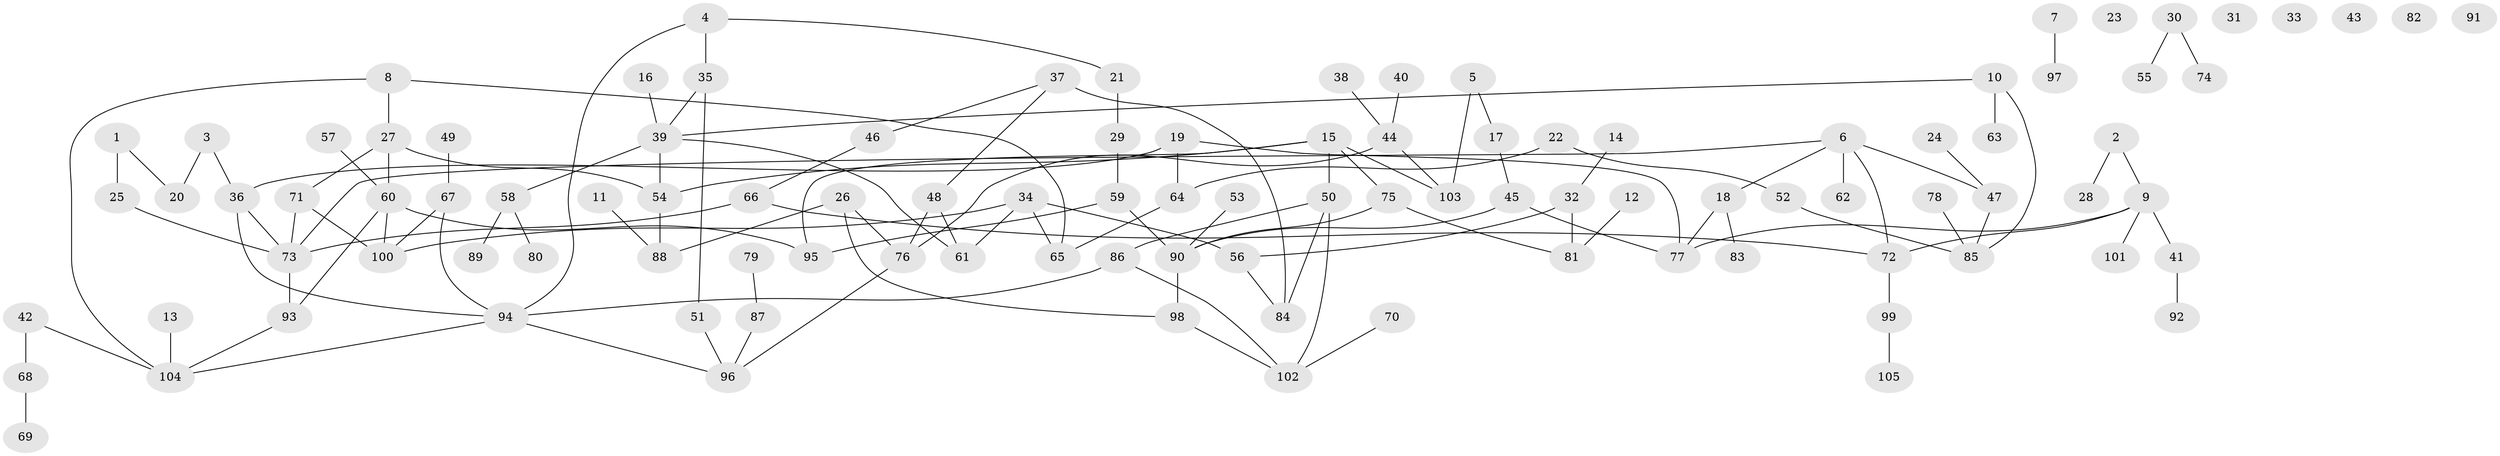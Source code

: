 // coarse degree distribution, {2: 0.16176470588235295, 1: 0.29411764705882354, 4: 0.17647058823529413, 3: 0.11764705882352941, 5: 0.08823529411764706, 7: 0.04411764705882353, 0: 0.08823529411764706, 6: 0.014705882352941176, 9: 0.014705882352941176}
// Generated by graph-tools (version 1.1) at 2025/41/03/06/25 10:41:24]
// undirected, 105 vertices, 128 edges
graph export_dot {
graph [start="1"]
  node [color=gray90,style=filled];
  1;
  2;
  3;
  4;
  5;
  6;
  7;
  8;
  9;
  10;
  11;
  12;
  13;
  14;
  15;
  16;
  17;
  18;
  19;
  20;
  21;
  22;
  23;
  24;
  25;
  26;
  27;
  28;
  29;
  30;
  31;
  32;
  33;
  34;
  35;
  36;
  37;
  38;
  39;
  40;
  41;
  42;
  43;
  44;
  45;
  46;
  47;
  48;
  49;
  50;
  51;
  52;
  53;
  54;
  55;
  56;
  57;
  58;
  59;
  60;
  61;
  62;
  63;
  64;
  65;
  66;
  67;
  68;
  69;
  70;
  71;
  72;
  73;
  74;
  75;
  76;
  77;
  78;
  79;
  80;
  81;
  82;
  83;
  84;
  85;
  86;
  87;
  88;
  89;
  90;
  91;
  92;
  93;
  94;
  95;
  96;
  97;
  98;
  99;
  100;
  101;
  102;
  103;
  104;
  105;
  1 -- 20;
  1 -- 25;
  2 -- 9;
  2 -- 28;
  3 -- 20;
  3 -- 36;
  4 -- 21;
  4 -- 35;
  4 -- 94;
  5 -- 17;
  5 -- 103;
  6 -- 18;
  6 -- 47;
  6 -- 62;
  6 -- 72;
  6 -- 73;
  7 -- 97;
  8 -- 27;
  8 -- 65;
  8 -- 104;
  9 -- 41;
  9 -- 72;
  9 -- 77;
  9 -- 101;
  10 -- 39;
  10 -- 63;
  10 -- 85;
  11 -- 88;
  12 -- 81;
  13 -- 104;
  14 -- 32;
  15 -- 50;
  15 -- 54;
  15 -- 75;
  15 -- 95;
  15 -- 103;
  16 -- 39;
  17 -- 45;
  18 -- 77;
  18 -- 83;
  19 -- 36;
  19 -- 64;
  19 -- 77;
  21 -- 29;
  22 -- 52;
  22 -- 64;
  24 -- 47;
  25 -- 73;
  26 -- 76;
  26 -- 88;
  26 -- 98;
  27 -- 54;
  27 -- 60;
  27 -- 71;
  29 -- 59;
  30 -- 55;
  30 -- 74;
  32 -- 56;
  32 -- 81;
  34 -- 56;
  34 -- 61;
  34 -- 65;
  34 -- 100;
  35 -- 39;
  35 -- 51;
  36 -- 73;
  36 -- 94;
  37 -- 46;
  37 -- 48;
  37 -- 84;
  38 -- 44;
  39 -- 54;
  39 -- 58;
  39 -- 61;
  40 -- 44;
  41 -- 92;
  42 -- 68;
  42 -- 104;
  44 -- 76;
  44 -- 103;
  45 -- 77;
  45 -- 90;
  46 -- 66;
  47 -- 85;
  48 -- 61;
  48 -- 76;
  49 -- 67;
  50 -- 84;
  50 -- 86;
  50 -- 102;
  51 -- 96;
  52 -- 85;
  53 -- 90;
  54 -- 88;
  56 -- 84;
  57 -- 60;
  58 -- 80;
  58 -- 89;
  59 -- 90;
  59 -- 95;
  60 -- 93;
  60 -- 95;
  60 -- 100;
  64 -- 65;
  66 -- 72;
  66 -- 73;
  67 -- 94;
  67 -- 100;
  68 -- 69;
  70 -- 102;
  71 -- 73;
  71 -- 100;
  72 -- 99;
  73 -- 93;
  75 -- 81;
  75 -- 90;
  76 -- 96;
  78 -- 85;
  79 -- 87;
  86 -- 94;
  86 -- 102;
  87 -- 96;
  90 -- 98;
  93 -- 104;
  94 -- 96;
  94 -- 104;
  98 -- 102;
  99 -- 105;
}
